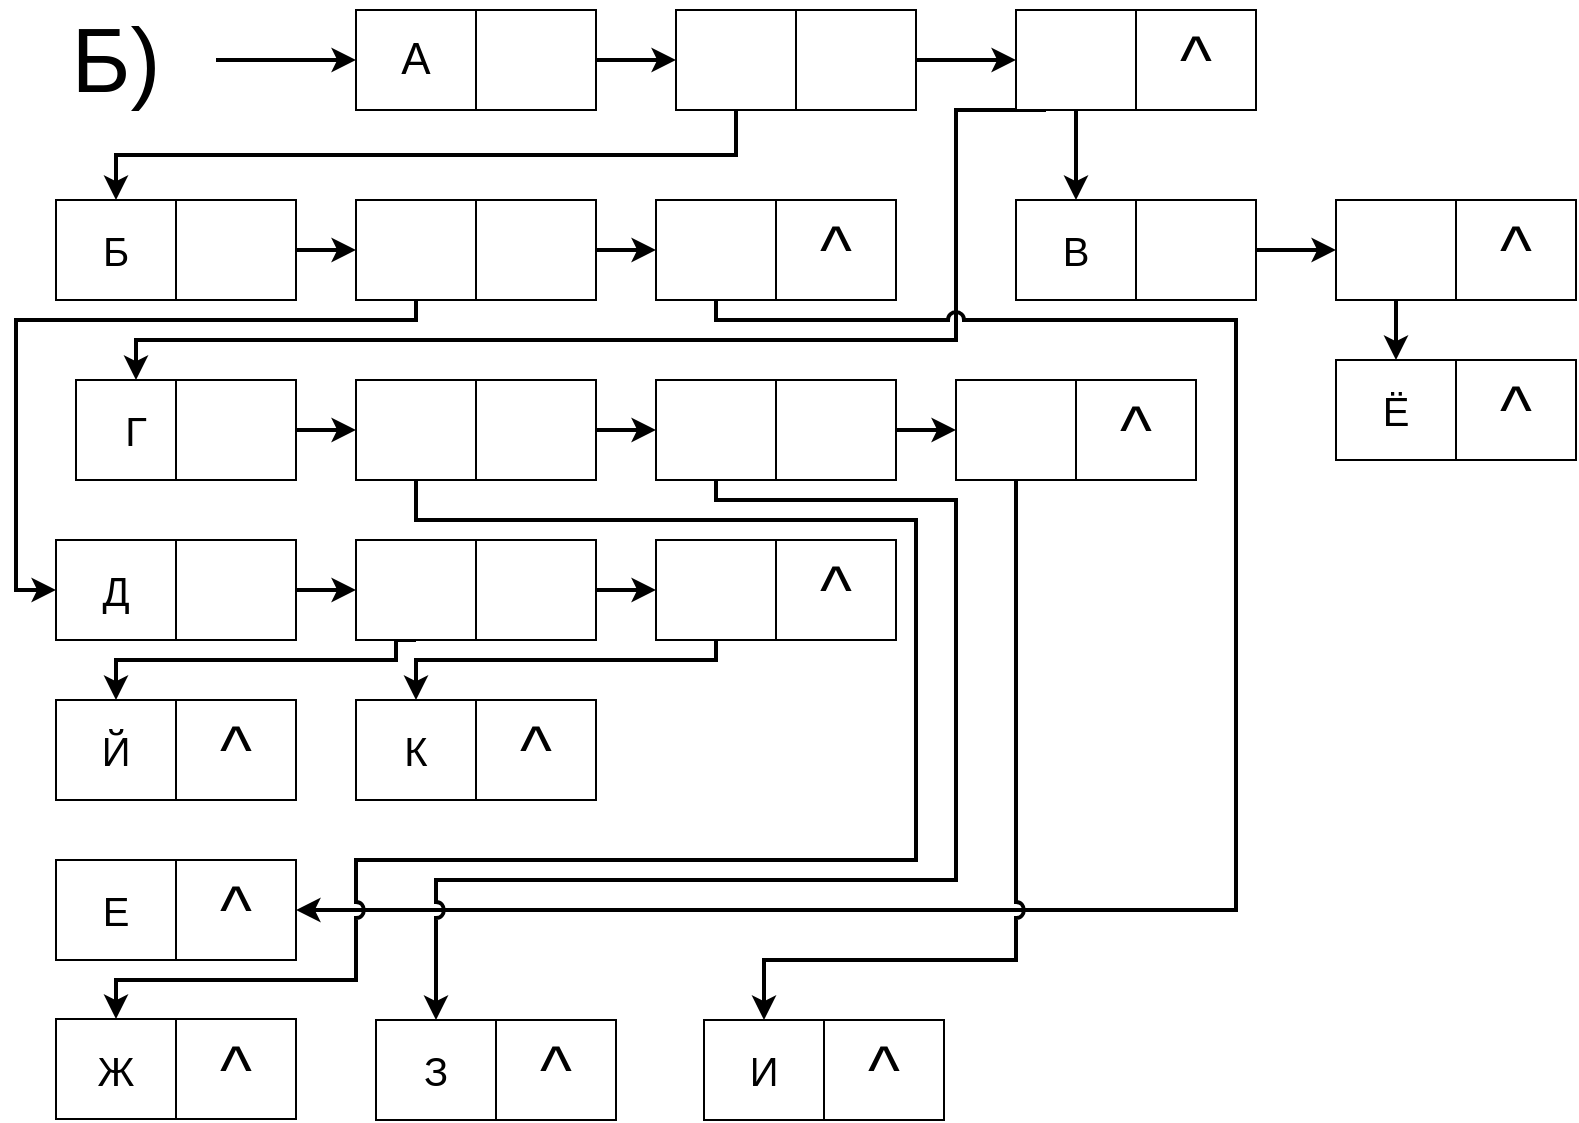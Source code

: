 <mxfile version="12.9.12" type="device"><diagram id="gZMPh_eztTkz2n_gXwHS" name="Page-1"><mxGraphModel dx="780" dy="1095" grid="1" gridSize="10" guides="1" tooltips="1" connect="1" arrows="1" fold="1" page="1" pageScale="1" pageWidth="827" pageHeight="1169" math="0" shadow="0"><root><mxCell id="0"/><mxCell id="1" parent="0"/><mxCell id="v7Mz_UMFttG1K8NbdeT--31" value="&lt;font style=&quot;font-size: 45px&quot;&gt;Б)&lt;/font&gt;" style="text;html=1;strokeColor=none;fillColor=none;align=center;verticalAlign=middle;whiteSpace=wrap;rounded=0;" vertex="1" parent="1"><mxGeometry x="30" y="50" width="60" height="60" as="geometry"/></mxCell><mxCell id="v7Mz_UMFttG1K8NbdeT--32" value="" style="endArrow=classic;html=1;strokeWidth=2;" edge="1" parent="1"><mxGeometry width="50" height="50" relative="1" as="geometry"><mxPoint x="110" y="80" as="sourcePoint"/><mxPoint x="180" y="80" as="targetPoint"/></mxGeometry></mxCell><mxCell id="v7Mz_UMFttG1K8NbdeT--34" value="&lt;font style=&quot;font-size: 22px&quot;&gt;А&lt;/font&gt;" style="rounded=0;whiteSpace=wrap;html=1;" vertex="1" parent="1"><mxGeometry x="180" y="55" width="60" height="50" as="geometry"/></mxCell><mxCell id="v7Mz_UMFttG1K8NbdeT--40" value="" style="edgeStyle=orthogonalEdgeStyle;rounded=0;orthogonalLoop=1;jettySize=auto;html=1;strokeWidth=2;" edge="1" parent="1" source="v7Mz_UMFttG1K8NbdeT--35" target="v7Mz_UMFttG1K8NbdeT--39"><mxGeometry relative="1" as="geometry"/></mxCell><mxCell id="v7Mz_UMFttG1K8NbdeT--35" value="" style="rounded=0;whiteSpace=wrap;html=1;" vertex="1" parent="1"><mxGeometry x="240" y="55" width="60" height="50" as="geometry"/></mxCell><mxCell id="v7Mz_UMFttG1K8NbdeT--49" style="edgeStyle=orthogonalEdgeStyle;rounded=0;orthogonalLoop=1;jettySize=auto;html=1;exitX=0.5;exitY=1;exitDx=0;exitDy=0;entryX=0.5;entryY=0;entryDx=0;entryDy=0;strokeWidth=2;" edge="1" parent="1" source="v7Mz_UMFttG1K8NbdeT--39" target="v7Mz_UMFttG1K8NbdeT--48"><mxGeometry relative="1" as="geometry"/></mxCell><mxCell id="v7Mz_UMFttG1K8NbdeT--39" value="" style="rounded=0;whiteSpace=wrap;html=1;" vertex="1" parent="1"><mxGeometry x="340" y="55" width="60" height="50" as="geometry"/></mxCell><mxCell id="v7Mz_UMFttG1K8NbdeT--44" value="" style="edgeStyle=orthogonalEdgeStyle;rounded=0;orthogonalLoop=1;jettySize=auto;html=1;strokeWidth=2;" edge="1" parent="1" source="v7Mz_UMFttG1K8NbdeT--41" target="v7Mz_UMFttG1K8NbdeT--43"><mxGeometry relative="1" as="geometry"/></mxCell><mxCell id="v7Mz_UMFttG1K8NbdeT--41" value="" style="rounded=0;whiteSpace=wrap;html=1;" vertex="1" parent="1"><mxGeometry x="400" y="55" width="60" height="50" as="geometry"/></mxCell><mxCell id="v7Mz_UMFttG1K8NbdeT--61" style="edgeStyle=orthogonalEdgeStyle;rounded=0;orthogonalLoop=1;jettySize=auto;html=1;exitX=0.5;exitY=1;exitDx=0;exitDy=0;entryX=0.5;entryY=0;entryDx=0;entryDy=0;strokeWidth=2;" edge="1" parent="1" source="v7Mz_UMFttG1K8NbdeT--43" target="v7Mz_UMFttG1K8NbdeT--60"><mxGeometry relative="1" as="geometry"/></mxCell><mxCell id="v7Mz_UMFttG1K8NbdeT--69" style="edgeStyle=orthogonalEdgeStyle;rounded=0;orthogonalLoop=1;jettySize=auto;html=1;exitX=0.25;exitY=1;exitDx=0;exitDy=0;entryX=0.5;entryY=0;entryDx=0;entryDy=0;strokeWidth=2;" edge="1" parent="1" source="v7Mz_UMFttG1K8NbdeT--43" target="v7Mz_UMFttG1K8NbdeT--68"><mxGeometry relative="1" as="geometry"><Array as="points"><mxPoint x="480" y="105"/><mxPoint x="480" y="220"/><mxPoint x="70" y="220"/></Array></mxGeometry></mxCell><mxCell id="v7Mz_UMFttG1K8NbdeT--43" value="" style="rounded=0;whiteSpace=wrap;html=1;" vertex="1" parent="1"><mxGeometry x="510" y="55" width="60" height="50" as="geometry"/></mxCell><mxCell id="v7Mz_UMFttG1K8NbdeT--45" value="&lt;font style=&quot;font-size: 34px&quot;&gt;^&lt;/font&gt;" style="rounded=0;whiteSpace=wrap;html=1;" vertex="1" parent="1"><mxGeometry x="570" y="55" width="60" height="50" as="geometry"/></mxCell><mxCell id="v7Mz_UMFttG1K8NbdeT--48" value="&lt;font style=&quot;font-size: 20px&quot;&gt;Б&lt;/font&gt;" style="rounded=0;whiteSpace=wrap;html=1;" vertex="1" parent="1"><mxGeometry x="30" y="150" width="60" height="50" as="geometry"/></mxCell><mxCell id="v7Mz_UMFttG1K8NbdeT--53" value="" style="edgeStyle=orthogonalEdgeStyle;rounded=0;orthogonalLoop=1;jettySize=auto;html=1;strokeWidth=2;" edge="1" parent="1" source="v7Mz_UMFttG1K8NbdeT--50" target="v7Mz_UMFttG1K8NbdeT--52"><mxGeometry relative="1" as="geometry"/></mxCell><mxCell id="v7Mz_UMFttG1K8NbdeT--50" value="" style="rounded=0;whiteSpace=wrap;html=1;" vertex="1" parent="1"><mxGeometry x="90" y="150" width="60" height="50" as="geometry"/></mxCell><mxCell id="v7Mz_UMFttG1K8NbdeT--105" style="edgeStyle=orthogonalEdgeStyle;rounded=0;orthogonalLoop=1;jettySize=auto;html=1;exitX=0.5;exitY=1;exitDx=0;exitDy=0;entryX=0;entryY=0.5;entryDx=0;entryDy=0;strokeWidth=2;" edge="1" parent="1" source="v7Mz_UMFttG1K8NbdeT--52" target="v7Mz_UMFttG1K8NbdeT--84"><mxGeometry relative="1" as="geometry"><Array as="points"><mxPoint x="210" y="210"/><mxPoint x="10" y="210"/><mxPoint x="10" y="345"/></Array></mxGeometry></mxCell><mxCell id="v7Mz_UMFttG1K8NbdeT--52" value="" style="rounded=0;whiteSpace=wrap;html=1;" vertex="1" parent="1"><mxGeometry x="180" y="150" width="60" height="50" as="geometry"/></mxCell><mxCell id="v7Mz_UMFttG1K8NbdeT--57" value="" style="edgeStyle=orthogonalEdgeStyle;rounded=0;orthogonalLoop=1;jettySize=auto;html=1;strokeWidth=2;" edge="1" parent="1" source="v7Mz_UMFttG1K8NbdeT--54" target="v7Mz_UMFttG1K8NbdeT--56"><mxGeometry relative="1" as="geometry"/></mxCell><mxCell id="v7Mz_UMFttG1K8NbdeT--54" value="" style="rounded=0;whiteSpace=wrap;html=1;" vertex="1" parent="1"><mxGeometry x="240" y="150" width="60" height="50" as="geometry"/></mxCell><mxCell id="v7Mz_UMFttG1K8NbdeT--123" style="edgeStyle=orthogonalEdgeStyle;rounded=0;comic=0;jumpStyle=arc;orthogonalLoop=1;jettySize=auto;html=1;exitX=0.5;exitY=1;exitDx=0;exitDy=0;entryX=1;entryY=0.5;entryDx=0;entryDy=0;shadow=0;strokeWidth=2;" edge="1" parent="1" source="v7Mz_UMFttG1K8NbdeT--56" target="v7Mz_UMFttG1K8NbdeT--121"><mxGeometry relative="1" as="geometry"><Array as="points"><mxPoint x="360" y="210"/><mxPoint x="620" y="210"/><mxPoint x="620" y="505"/></Array></mxGeometry></mxCell><mxCell id="v7Mz_UMFttG1K8NbdeT--56" value="" style="rounded=0;whiteSpace=wrap;html=1;" vertex="1" parent="1"><mxGeometry x="330" y="150" width="60" height="50" as="geometry"/></mxCell><mxCell id="v7Mz_UMFttG1K8NbdeT--58" value="&lt;span style=&quot;font-size: 34px&quot;&gt;^&lt;/span&gt;" style="rounded=0;whiteSpace=wrap;html=1;" vertex="1" parent="1"><mxGeometry x="390" y="150" width="60" height="50" as="geometry"/></mxCell><mxCell id="v7Mz_UMFttG1K8NbdeT--60" value="&lt;font style=&quot;font-size: 20px&quot;&gt;В&lt;/font&gt;" style="rounded=0;whiteSpace=wrap;html=1;" vertex="1" parent="1"><mxGeometry x="510" y="150" width="60" height="50" as="geometry"/></mxCell><mxCell id="v7Mz_UMFttG1K8NbdeT--65" value="" style="edgeStyle=orthogonalEdgeStyle;rounded=0;orthogonalLoop=1;jettySize=auto;html=1;strokeWidth=2;" edge="1" parent="1" source="v7Mz_UMFttG1K8NbdeT--62" target="v7Mz_UMFttG1K8NbdeT--64"><mxGeometry relative="1" as="geometry"/></mxCell><mxCell id="v7Mz_UMFttG1K8NbdeT--62" value="" style="rounded=0;whiteSpace=wrap;html=1;" vertex="1" parent="1"><mxGeometry x="570" y="150" width="60" height="50" as="geometry"/></mxCell><mxCell id="v7Mz_UMFttG1K8NbdeT--109" style="edgeStyle=orthogonalEdgeStyle;rounded=0;comic=0;jumpStyle=arc;orthogonalLoop=1;jettySize=auto;html=1;exitX=0.5;exitY=1;exitDx=0;exitDy=0;entryX=0.5;entryY=0;entryDx=0;entryDy=0;shadow=0;strokeWidth=2;" edge="1" parent="1" source="v7Mz_UMFttG1K8NbdeT--64" target="v7Mz_UMFttG1K8NbdeT--108"><mxGeometry relative="1" as="geometry"/></mxCell><mxCell id="v7Mz_UMFttG1K8NbdeT--64" value="" style="rounded=0;whiteSpace=wrap;html=1;" vertex="1" parent="1"><mxGeometry x="670" y="150" width="60" height="50" as="geometry"/></mxCell><mxCell id="v7Mz_UMFttG1K8NbdeT--66" value="&lt;span style=&quot;font-size: 34px&quot;&gt;^&lt;/span&gt;" style="rounded=0;whiteSpace=wrap;html=1;" vertex="1" parent="1"><mxGeometry x="730" y="150" width="60" height="50" as="geometry"/></mxCell><mxCell id="v7Mz_UMFttG1K8NbdeT--68" value="&lt;font style=&quot;font-size: 20px&quot;&gt;Г&lt;/font&gt;" style="rounded=0;whiteSpace=wrap;html=1;" vertex="1" parent="1"><mxGeometry x="40" y="240" width="60" height="50" as="geometry"/></mxCell><mxCell id="v7Mz_UMFttG1K8NbdeT--73" value="" style="edgeStyle=orthogonalEdgeStyle;rounded=0;orthogonalLoop=1;jettySize=auto;html=1;strokeWidth=2;" edge="1" parent="1" source="v7Mz_UMFttG1K8NbdeT--70" target="v7Mz_UMFttG1K8NbdeT--72"><mxGeometry relative="1" as="geometry"/></mxCell><mxCell id="v7Mz_UMFttG1K8NbdeT--70" value="" style="rounded=0;whiteSpace=wrap;html=1;" vertex="1" parent="1"><mxGeometry x="90" y="240" width="60" height="50" as="geometry"/></mxCell><mxCell id="v7Mz_UMFttG1K8NbdeT--118" style="edgeStyle=orthogonalEdgeStyle;rounded=0;comic=0;jumpStyle=arc;orthogonalLoop=1;jettySize=auto;html=1;exitX=0.5;exitY=1;exitDx=0;exitDy=0;entryX=0.5;entryY=0;entryDx=0;entryDy=0;shadow=0;strokeWidth=2;" edge="1" parent="1" source="v7Mz_UMFttG1K8NbdeT--72" target="v7Mz_UMFttG1K8NbdeT--112"><mxGeometry relative="1" as="geometry"><Array as="points"><mxPoint x="210" y="310"/><mxPoint x="460" y="310"/><mxPoint x="460" y="480"/><mxPoint x="180" y="480"/><mxPoint x="180" y="540"/><mxPoint x="60" y="540"/></Array></mxGeometry></mxCell><mxCell id="v7Mz_UMFttG1K8NbdeT--72" value="" style="rounded=0;whiteSpace=wrap;html=1;" vertex="1" parent="1"><mxGeometry x="180" y="240" width="60" height="50" as="geometry"/></mxCell><mxCell id="v7Mz_UMFttG1K8NbdeT--77" value="" style="edgeStyle=orthogonalEdgeStyle;rounded=0;orthogonalLoop=1;jettySize=auto;html=1;strokeWidth=2;" edge="1" parent="1" source="v7Mz_UMFttG1K8NbdeT--74" target="v7Mz_UMFttG1K8NbdeT--76"><mxGeometry relative="1" as="geometry"/></mxCell><mxCell id="v7Mz_UMFttG1K8NbdeT--74" value="" style="rounded=0;whiteSpace=wrap;html=1;" vertex="1" parent="1"><mxGeometry x="240" y="240" width="60" height="50" as="geometry"/></mxCell><mxCell id="v7Mz_UMFttG1K8NbdeT--119" style="edgeStyle=orthogonalEdgeStyle;rounded=0;comic=0;jumpStyle=arc;orthogonalLoop=1;jettySize=auto;html=1;exitX=0.5;exitY=1;exitDx=0;exitDy=0;entryX=0.5;entryY=0;entryDx=0;entryDy=0;shadow=0;strokeWidth=2;" edge="1" parent="1" source="v7Mz_UMFttG1K8NbdeT--76" target="v7Mz_UMFttG1K8NbdeT--114"><mxGeometry relative="1" as="geometry"><Array as="points"><mxPoint x="360" y="300"/><mxPoint x="480" y="300"/><mxPoint x="480" y="490"/><mxPoint x="220" y="490"/></Array></mxGeometry></mxCell><mxCell id="v7Mz_UMFttG1K8NbdeT--76" value="" style="rounded=0;whiteSpace=wrap;html=1;" vertex="1" parent="1"><mxGeometry x="330" y="240" width="60" height="50" as="geometry"/></mxCell><mxCell id="v7Mz_UMFttG1K8NbdeT--81" value="" style="edgeStyle=orthogonalEdgeStyle;rounded=0;orthogonalLoop=1;jettySize=auto;html=1;strokeWidth=2;" edge="1" parent="1" source="v7Mz_UMFttG1K8NbdeT--78" target="v7Mz_UMFttG1K8NbdeT--80"><mxGeometry relative="1" as="geometry"/></mxCell><mxCell id="v7Mz_UMFttG1K8NbdeT--78" value="" style="rounded=0;whiteSpace=wrap;html=1;" vertex="1" parent="1"><mxGeometry x="390" y="240" width="60" height="50" as="geometry"/></mxCell><mxCell id="v7Mz_UMFttG1K8NbdeT--120" style="edgeStyle=orthogonalEdgeStyle;rounded=0;comic=0;jumpStyle=arc;orthogonalLoop=1;jettySize=auto;html=1;exitX=0.5;exitY=1;exitDx=0;exitDy=0;shadow=0;strokeWidth=2;entryX=0.5;entryY=0;entryDx=0;entryDy=0;" edge="1" parent="1" source="v7Mz_UMFttG1K8NbdeT--80" target="v7Mz_UMFttG1K8NbdeT--116"><mxGeometry relative="1" as="geometry"><mxPoint x="470" y="470" as="targetPoint"/><Array as="points"><mxPoint x="510" y="530"/><mxPoint x="384" y="530"/></Array></mxGeometry></mxCell><mxCell id="v7Mz_UMFttG1K8NbdeT--80" value="" style="rounded=0;whiteSpace=wrap;html=1;" vertex="1" parent="1"><mxGeometry x="480" y="240" width="60" height="50" as="geometry"/></mxCell><mxCell id="v7Mz_UMFttG1K8NbdeT--82" value="&lt;span style=&quot;font-size: 34px&quot;&gt;^&lt;/span&gt;" style="rounded=0;whiteSpace=wrap;html=1;" vertex="1" parent="1"><mxGeometry x="540" y="240" width="60" height="50" as="geometry"/></mxCell><mxCell id="v7Mz_UMFttG1K8NbdeT--84" value="&lt;span style=&quot;font-size: 20px&quot;&gt;Д&lt;/span&gt;" style="rounded=0;whiteSpace=wrap;html=1;" vertex="1" parent="1"><mxGeometry x="30" y="320" width="60" height="50" as="geometry"/></mxCell><mxCell id="v7Mz_UMFttG1K8NbdeT--88" value="" style="edgeStyle=orthogonalEdgeStyle;rounded=0;orthogonalLoop=1;jettySize=auto;html=1;strokeWidth=2;" edge="1" parent="1" source="v7Mz_UMFttG1K8NbdeT--85" target="v7Mz_UMFttG1K8NbdeT--87"><mxGeometry relative="1" as="geometry"/></mxCell><mxCell id="v7Mz_UMFttG1K8NbdeT--85" value="" style="rounded=0;whiteSpace=wrap;html=1;" vertex="1" parent="1"><mxGeometry x="90" y="320" width="60" height="50" as="geometry"/></mxCell><mxCell id="v7Mz_UMFttG1K8NbdeT--103" style="edgeStyle=orthogonalEdgeStyle;rounded=0;orthogonalLoop=1;jettySize=auto;html=1;exitX=0.5;exitY=1;exitDx=0;exitDy=0;entryX=0.5;entryY=0;entryDx=0;entryDy=0;strokeWidth=2;" edge="1" parent="1" source="v7Mz_UMFttG1K8NbdeT--87" target="v7Mz_UMFttG1K8NbdeT--96"><mxGeometry relative="1" as="geometry"><Array as="points"><mxPoint x="200" y="370"/><mxPoint x="200" y="380"/><mxPoint x="60" y="380"/></Array></mxGeometry></mxCell><mxCell id="v7Mz_UMFttG1K8NbdeT--87" value="" style="rounded=0;whiteSpace=wrap;html=1;" vertex="1" parent="1"><mxGeometry x="180" y="320" width="60" height="50" as="geometry"/></mxCell><mxCell id="v7Mz_UMFttG1K8NbdeT--92" value="" style="edgeStyle=orthogonalEdgeStyle;rounded=0;orthogonalLoop=1;jettySize=auto;html=1;strokeWidth=2;" edge="1" parent="1" source="v7Mz_UMFttG1K8NbdeT--89" target="v7Mz_UMFttG1K8NbdeT--91"><mxGeometry relative="1" as="geometry"/></mxCell><mxCell id="v7Mz_UMFttG1K8NbdeT--89" value="" style="rounded=0;whiteSpace=wrap;html=1;" vertex="1" parent="1"><mxGeometry x="240" y="320" width="60" height="50" as="geometry"/></mxCell><mxCell id="v7Mz_UMFttG1K8NbdeT--104" style="edgeStyle=orthogonalEdgeStyle;rounded=0;orthogonalLoop=1;jettySize=auto;html=1;exitX=0.5;exitY=1;exitDx=0;exitDy=0;entryX=0.5;entryY=0;entryDx=0;entryDy=0;strokeWidth=2;" edge="1" parent="1" source="v7Mz_UMFttG1K8NbdeT--91" target="v7Mz_UMFttG1K8NbdeT--97"><mxGeometry relative="1" as="geometry"><Array as="points"><mxPoint x="360" y="380"/><mxPoint x="210" y="380"/></Array></mxGeometry></mxCell><mxCell id="v7Mz_UMFttG1K8NbdeT--91" value="" style="rounded=0;whiteSpace=wrap;html=1;" vertex="1" parent="1"><mxGeometry x="330" y="320" width="60" height="50" as="geometry"/></mxCell><mxCell id="v7Mz_UMFttG1K8NbdeT--93" value="&lt;span style=&quot;font-size: 34px&quot;&gt;^&lt;/span&gt;" style="rounded=0;whiteSpace=wrap;html=1;" vertex="1" parent="1"><mxGeometry x="390" y="320" width="60" height="50" as="geometry"/></mxCell><mxCell id="v7Mz_UMFttG1K8NbdeT--96" value="&lt;font style=&quot;font-size: 20px&quot;&gt;Й&lt;/font&gt;" style="rounded=0;whiteSpace=wrap;html=1;" vertex="1" parent="1"><mxGeometry x="30" y="400" width="60" height="50" as="geometry"/></mxCell><mxCell id="v7Mz_UMFttG1K8NbdeT--98" value="&lt;span style=&quot;font-size: 34px&quot;&gt;^&lt;/span&gt;" style="rounded=0;whiteSpace=wrap;html=1;" vertex="1" parent="1"><mxGeometry x="90" y="400" width="60" height="50" as="geometry"/></mxCell><mxCell id="v7Mz_UMFttG1K8NbdeT--97" value="&lt;font style=&quot;font-size: 20px&quot;&gt;К&lt;/font&gt;" style="rounded=0;whiteSpace=wrap;html=1;" vertex="1" parent="1"><mxGeometry x="180" y="400" width="60" height="50" as="geometry"/></mxCell><mxCell id="v7Mz_UMFttG1K8NbdeT--101" value="&lt;span style=&quot;font-size: 34px&quot;&gt;^&lt;/span&gt;" style="rounded=0;whiteSpace=wrap;html=1;" vertex="1" parent="1"><mxGeometry x="240" y="400" width="60" height="50" as="geometry"/></mxCell><mxCell id="v7Mz_UMFttG1K8NbdeT--106" value="&lt;span style=&quot;font-size: 20px&quot;&gt;Е&lt;/span&gt;" style="rounded=0;whiteSpace=wrap;html=1;" vertex="1" parent="1"><mxGeometry x="30" y="480" width="60" height="50" as="geometry"/></mxCell><mxCell id="v7Mz_UMFttG1K8NbdeT--121" value="&lt;span style=&quot;font-size: 34px&quot;&gt;^&lt;/span&gt;" style="rounded=0;whiteSpace=wrap;html=1;" vertex="1" parent="1"><mxGeometry x="90" y="480" width="60" height="50" as="geometry"/></mxCell><mxCell id="v7Mz_UMFttG1K8NbdeT--108" value="&lt;span style=&quot;font-size: 20px&quot;&gt;Ё&lt;/span&gt;" style="rounded=0;whiteSpace=wrap;html=1;" vertex="1" parent="1"><mxGeometry x="670" y="230" width="60" height="50" as="geometry"/></mxCell><mxCell id="v7Mz_UMFttG1K8NbdeT--110" value="&lt;span style=&quot;font-size: 34px&quot;&gt;^&lt;/span&gt;" style="rounded=0;whiteSpace=wrap;html=1;" vertex="1" parent="1"><mxGeometry x="730" y="230" width="60" height="50" as="geometry"/></mxCell><mxCell id="v7Mz_UMFttG1K8NbdeT--112" value="&lt;span style=&quot;font-size: 20px&quot;&gt;Ж&lt;/span&gt;" style="rounded=0;whiteSpace=wrap;html=1;" vertex="1" parent="1"><mxGeometry x="30" y="559.5" width="60" height="50" as="geometry"/></mxCell><mxCell id="v7Mz_UMFttG1K8NbdeT--113" value="&lt;span style=&quot;font-size: 34px&quot;&gt;^&lt;/span&gt;" style="rounded=0;whiteSpace=wrap;html=1;" vertex="1" parent="1"><mxGeometry x="90" y="559.5" width="60" height="50" as="geometry"/></mxCell><mxCell id="v7Mz_UMFttG1K8NbdeT--114" value="&lt;span style=&quot;font-size: 20px&quot;&gt;З&lt;/span&gt;" style="rounded=0;whiteSpace=wrap;html=1;" vertex="1" parent="1"><mxGeometry x="190" y="560" width="60" height="50" as="geometry"/></mxCell><mxCell id="v7Mz_UMFttG1K8NbdeT--115" value="&lt;span style=&quot;font-size: 34px&quot;&gt;^&lt;/span&gt;" style="rounded=0;whiteSpace=wrap;html=1;" vertex="1" parent="1"><mxGeometry x="250" y="560" width="60" height="50" as="geometry"/></mxCell><mxCell id="v7Mz_UMFttG1K8NbdeT--116" value="&lt;span style=&quot;font-size: 20px&quot;&gt;И&lt;/span&gt;" style="rounded=0;whiteSpace=wrap;html=1;" vertex="1" parent="1"><mxGeometry x="354" y="560" width="60" height="50" as="geometry"/></mxCell><mxCell id="v7Mz_UMFttG1K8NbdeT--117" value="&lt;span style=&quot;font-size: 34px&quot;&gt;^&lt;/span&gt;" style="rounded=0;whiteSpace=wrap;html=1;" vertex="1" parent="1"><mxGeometry x="414" y="560" width="60" height="50" as="geometry"/></mxCell></root></mxGraphModel></diagram></mxfile>